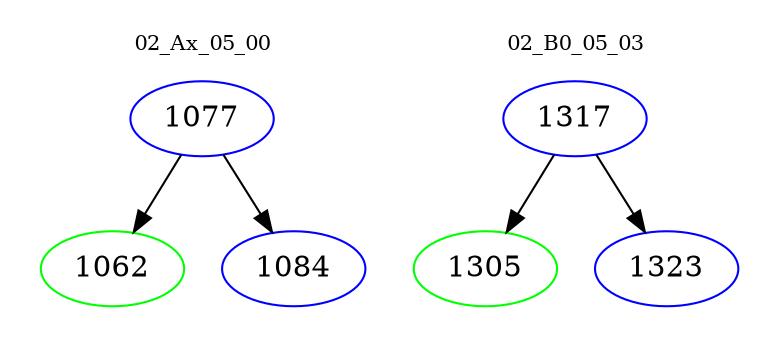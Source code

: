 digraph{
subgraph cluster_0 {
color = white
label = "02_Ax_05_00";
fontsize=10;
T0_1077 [label="1077", color="blue"]
T0_1077 -> T0_1062 [color="black"]
T0_1062 [label="1062", color="green"]
T0_1077 -> T0_1084 [color="black"]
T0_1084 [label="1084", color="blue"]
}
subgraph cluster_1 {
color = white
label = "02_B0_05_03";
fontsize=10;
T1_1317 [label="1317", color="blue"]
T1_1317 -> T1_1305 [color="black"]
T1_1305 [label="1305", color="green"]
T1_1317 -> T1_1323 [color="black"]
T1_1323 [label="1323", color="blue"]
}
}
